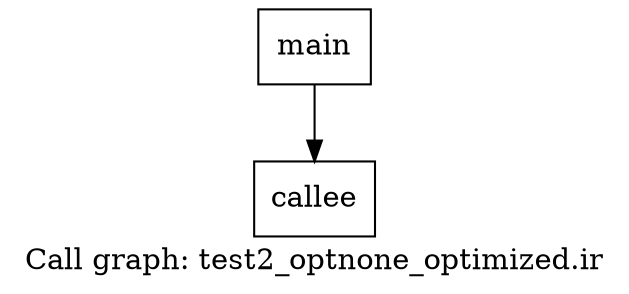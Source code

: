 digraph "Call graph: test2_optnone_optimized.ir" {
	label="Call graph: test2_optnone_optimized.ir";

	Node0x57f08658bb30 [shape=record,label="{callee}"];
	Node0x57f08658bbb0 [shape=record,label="{main}"];
	Node0x57f08658bbb0 -> Node0x57f08658bb30;
}
